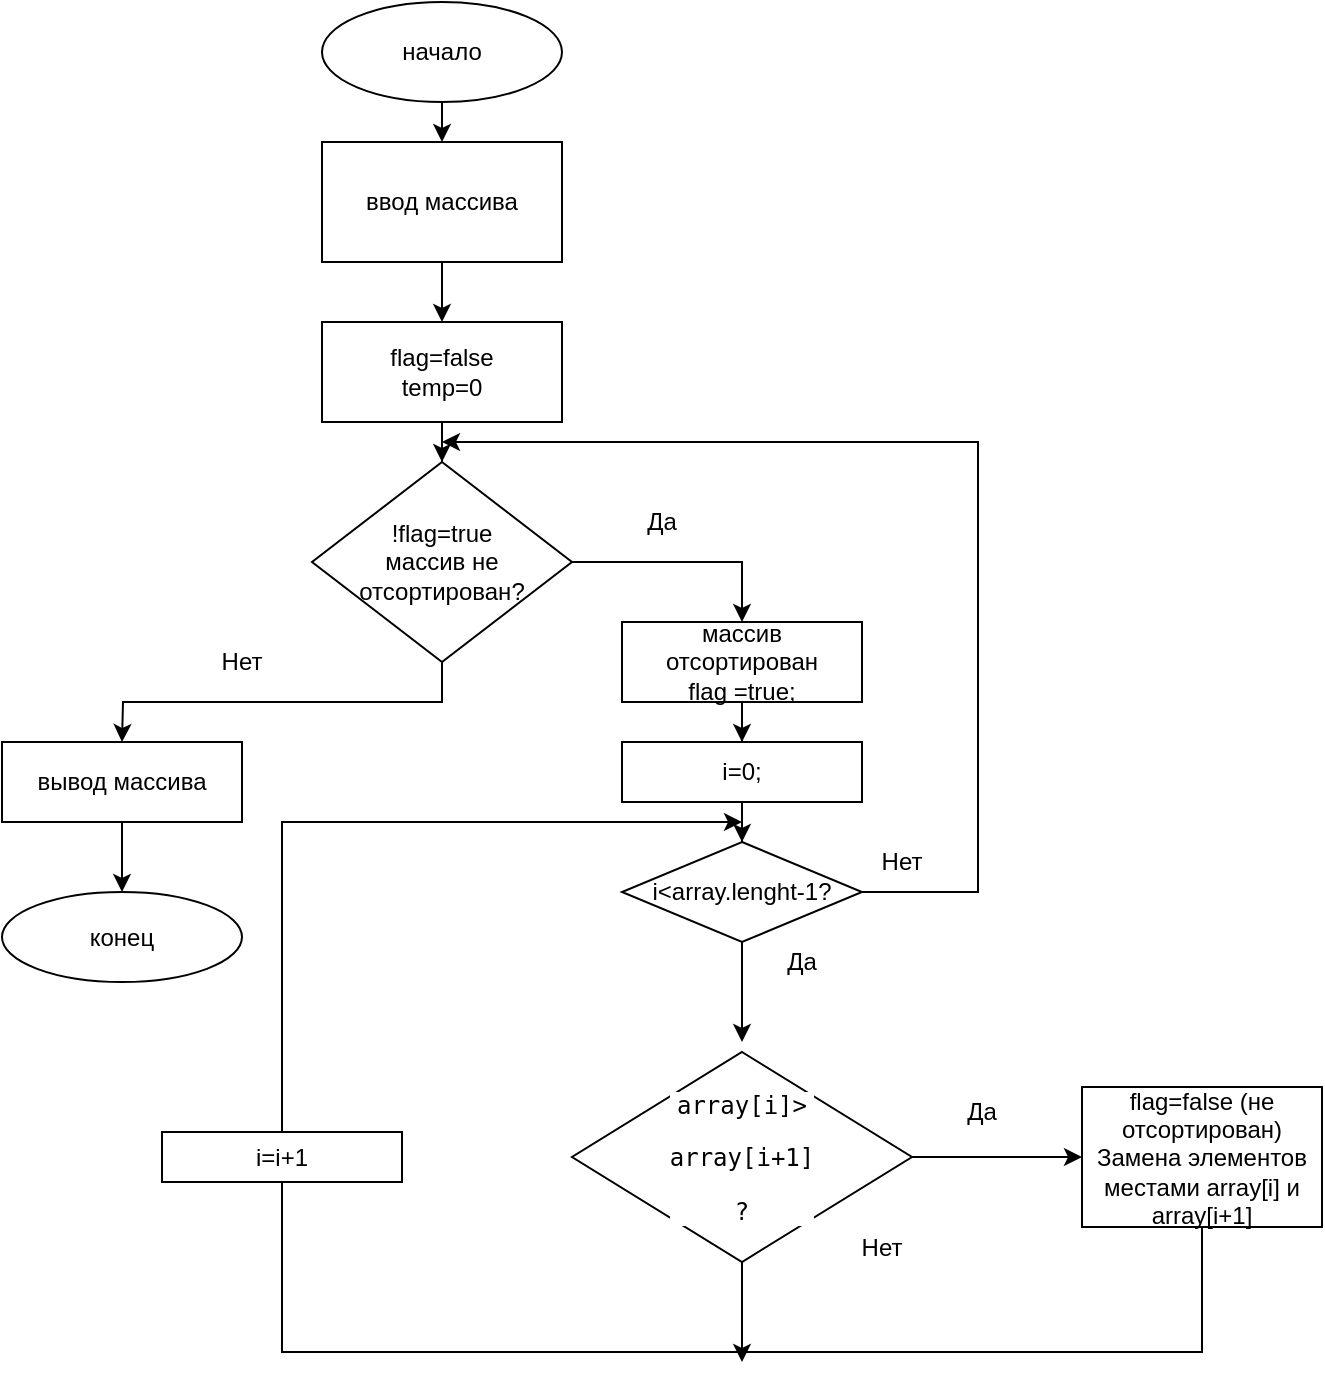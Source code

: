 <mxfile version="13.6.9" type="github">
  <diagram id="C5RBs43oDa-KdzZeNtuy" name="Page-1">
    <mxGraphModel dx="744" dy="422" grid="1" gridSize="10" guides="1" tooltips="1" connect="1" arrows="1" fold="1" page="1" pageScale="1" pageWidth="827" pageHeight="1169" math="0" shadow="0">
      <root>
        <mxCell id="WIyWlLk6GJQsqaUBKTNV-0" />
        <mxCell id="WIyWlLk6GJQsqaUBKTNV-1" parent="WIyWlLk6GJQsqaUBKTNV-0" />
        <mxCell id="d1iG4XGMOjPUhS0u7tKn-2" value="начало" style="ellipse;whiteSpace=wrap;html=1;" vertex="1" parent="WIyWlLk6GJQsqaUBKTNV-1">
          <mxGeometry x="270" y="90" width="120" height="50" as="geometry" />
        </mxCell>
        <mxCell id="d1iG4XGMOjPUhS0u7tKn-23" style="edgeStyle=orthogonalEdgeStyle;rounded=0;orthogonalLoop=1;jettySize=auto;html=1;exitX=0.5;exitY=1;exitDx=0;exitDy=0;entryX=0.5;entryY=0;entryDx=0;entryDy=0;" edge="1" parent="WIyWlLk6GJQsqaUBKTNV-1" target="d1iG4XGMOjPUhS0u7tKn-11">
          <mxGeometry relative="1" as="geometry">
            <mxPoint x="330" y="220" as="sourcePoint" />
          </mxGeometry>
        </mxCell>
        <mxCell id="d1iG4XGMOjPUhS0u7tKn-24" style="edgeStyle=orthogonalEdgeStyle;rounded=0;orthogonalLoop=1;jettySize=auto;html=1;entryX=0.5;entryY=0;entryDx=0;entryDy=0;" edge="1" parent="WIyWlLk6GJQsqaUBKTNV-1" source="d1iG4XGMOjPUhS0u7tKn-11" target="d1iG4XGMOjPUhS0u7tKn-17">
          <mxGeometry relative="1" as="geometry" />
        </mxCell>
        <mxCell id="d1iG4XGMOjPUhS0u7tKn-11" value="flag=false&lt;br&gt;temp=0" style="rounded=0;whiteSpace=wrap;html=1;" vertex="1" parent="WIyWlLk6GJQsqaUBKTNV-1">
          <mxGeometry x="270" y="250" width="120" height="50" as="geometry" />
        </mxCell>
        <mxCell id="d1iG4XGMOjPUhS0u7tKn-21" style="edgeStyle=orthogonalEdgeStyle;rounded=0;orthogonalLoop=1;jettySize=auto;html=1;exitX=0.5;exitY=1;exitDx=0;exitDy=0;" edge="1" parent="WIyWlLk6GJQsqaUBKTNV-1" source="d1iG4XGMOjPUhS0u7tKn-17">
          <mxGeometry relative="1" as="geometry">
            <mxPoint x="170" y="460" as="targetPoint" />
          </mxGeometry>
        </mxCell>
        <mxCell id="d1iG4XGMOjPUhS0u7tKn-26" style="edgeStyle=orthogonalEdgeStyle;rounded=0;orthogonalLoop=1;jettySize=auto;html=1;" edge="1" parent="WIyWlLk6GJQsqaUBKTNV-1" source="d1iG4XGMOjPUhS0u7tKn-17">
          <mxGeometry relative="1" as="geometry">
            <mxPoint x="480" y="400" as="targetPoint" />
            <Array as="points">
              <mxPoint x="460" y="370" />
              <mxPoint x="460" y="370" />
            </Array>
          </mxGeometry>
        </mxCell>
        <mxCell id="d1iG4XGMOjPUhS0u7tKn-17" value="!flag=true&lt;br&gt;массив не отсортирован?" style="rhombus;whiteSpace=wrap;html=1;" vertex="1" parent="WIyWlLk6GJQsqaUBKTNV-1">
          <mxGeometry x="265" y="320" width="130" height="100" as="geometry" />
        </mxCell>
        <mxCell id="d1iG4XGMOjPUhS0u7tKn-25" value="Да" style="text;html=1;strokeColor=none;fillColor=none;align=center;verticalAlign=middle;whiteSpace=wrap;rounded=0;" vertex="1" parent="WIyWlLk6GJQsqaUBKTNV-1">
          <mxGeometry x="420" y="340" width="40" height="20" as="geometry" />
        </mxCell>
        <mxCell id="d1iG4XGMOjPUhS0u7tKn-31" style="edgeStyle=orthogonalEdgeStyle;rounded=0;orthogonalLoop=1;jettySize=auto;html=1;entryX=0.5;entryY=0;entryDx=0;entryDy=0;" edge="1" parent="WIyWlLk6GJQsqaUBKTNV-1" source="d1iG4XGMOjPUhS0u7tKn-28" target="d1iG4XGMOjPUhS0u7tKn-30">
          <mxGeometry relative="1" as="geometry" />
        </mxCell>
        <mxCell id="d1iG4XGMOjPUhS0u7tKn-28" value="i=0;" style="rounded=0;whiteSpace=wrap;html=1;" vertex="1" parent="WIyWlLk6GJQsqaUBKTNV-1">
          <mxGeometry x="420" y="460" width="120" height="30" as="geometry" />
        </mxCell>
        <mxCell id="d1iG4XGMOjPUhS0u7tKn-35" style="edgeStyle=orthogonalEdgeStyle;rounded=0;orthogonalLoop=1;jettySize=auto;html=1;exitX=1;exitY=0.5;exitDx=0;exitDy=0;" edge="1" parent="WIyWlLk6GJQsqaUBKTNV-1" source="d1iG4XGMOjPUhS0u7tKn-30">
          <mxGeometry relative="1" as="geometry">
            <mxPoint x="330" y="310" as="targetPoint" />
            <Array as="points">
              <mxPoint x="598" y="535" />
              <mxPoint x="598" y="310" />
            </Array>
          </mxGeometry>
        </mxCell>
        <mxCell id="d1iG4XGMOjPUhS0u7tKn-43" style="edgeStyle=orthogonalEdgeStyle;rounded=0;orthogonalLoop=1;jettySize=auto;html=1;" edge="1" parent="WIyWlLk6GJQsqaUBKTNV-1" source="d1iG4XGMOjPUhS0u7tKn-30">
          <mxGeometry relative="1" as="geometry">
            <mxPoint x="480" y="610" as="targetPoint" />
          </mxGeometry>
        </mxCell>
        <mxCell id="d1iG4XGMOjPUhS0u7tKn-30" value="i&amp;lt;array.lenght-1?" style="rhombus;whiteSpace=wrap;html=1;" vertex="1" parent="WIyWlLk6GJQsqaUBKTNV-1">
          <mxGeometry x="420" y="510" width="120" height="50" as="geometry" />
        </mxCell>
        <mxCell id="d1iG4XGMOjPUhS0u7tKn-41" style="edgeStyle=orthogonalEdgeStyle;rounded=0;orthogonalLoop=1;jettySize=auto;html=1;entryX=0.5;entryY=0;entryDx=0;entryDy=0;" edge="1" parent="WIyWlLk6GJQsqaUBKTNV-1" source="d1iG4XGMOjPUhS0u7tKn-40" target="d1iG4XGMOjPUhS0u7tKn-28">
          <mxGeometry relative="1" as="geometry" />
        </mxCell>
        <mxCell id="d1iG4XGMOjPUhS0u7tKn-40" value="массив отсортирован&lt;br&gt;flag =true;" style="rounded=0;whiteSpace=wrap;html=1;" vertex="1" parent="WIyWlLk6GJQsqaUBKTNV-1">
          <mxGeometry x="420" y="400" width="120" height="40" as="geometry" />
        </mxCell>
        <mxCell id="d1iG4XGMOjPUhS0u7tKn-42" value="Нет" style="text;html=1;strokeColor=none;fillColor=none;align=center;verticalAlign=middle;whiteSpace=wrap;rounded=0;" vertex="1" parent="WIyWlLk6GJQsqaUBKTNV-1">
          <mxGeometry x="540" y="510" width="40" height="20" as="geometry" />
        </mxCell>
        <mxCell id="d1iG4XGMOjPUhS0u7tKn-44" value="Да" style="text;html=1;strokeColor=none;fillColor=none;align=center;verticalAlign=middle;whiteSpace=wrap;rounded=0;" vertex="1" parent="WIyWlLk6GJQsqaUBKTNV-1">
          <mxGeometry x="490" y="560" width="40" height="20" as="geometry" />
        </mxCell>
        <mxCell id="d1iG4XGMOjPUhS0u7tKn-55" style="edgeStyle=orthogonalEdgeStyle;rounded=0;orthogonalLoop=1;jettySize=auto;html=1;entryX=0;entryY=0.5;entryDx=0;entryDy=0;" edge="1" parent="WIyWlLk6GJQsqaUBKTNV-1" source="d1iG4XGMOjPUhS0u7tKn-45" target="d1iG4XGMOjPUhS0u7tKn-50">
          <mxGeometry relative="1" as="geometry" />
        </mxCell>
        <mxCell id="d1iG4XGMOjPUhS0u7tKn-59" style="edgeStyle=orthogonalEdgeStyle;rounded=0;orthogonalLoop=1;jettySize=auto;html=1;" edge="1" parent="WIyWlLk6GJQsqaUBKTNV-1" source="d1iG4XGMOjPUhS0u7tKn-45">
          <mxGeometry relative="1" as="geometry">
            <mxPoint x="480" y="770" as="targetPoint" />
          </mxGeometry>
        </mxCell>
        <mxCell id="d1iG4XGMOjPUhS0u7tKn-45" value="&lt;pre style=&quot;background-color: rgb(255 , 255 , 255) ; font-family: &amp;#34;jetbrains mono&amp;#34; , monospace&quot;&gt;array[i]&amp;gt;&lt;/pre&gt;&lt;pre style=&quot;background-color: rgb(255 , 255 , 255) ; font-family: &amp;#34;jetbrains mono&amp;#34; , monospace&quot;&gt;array[i+1]&lt;/pre&gt;&lt;pre style=&quot;background-color: rgb(255 , 255 , 255) ; font-family: &amp;#34;jetbrains mono&amp;#34; , monospace&quot;&gt;?&lt;/pre&gt;" style="rhombus;whiteSpace=wrap;html=1;" vertex="1" parent="WIyWlLk6GJQsqaUBKTNV-1">
          <mxGeometry x="395" y="615" width="170" height="105" as="geometry" />
        </mxCell>
        <mxCell id="d1iG4XGMOjPUhS0u7tKn-47" value="Да" style="text;html=1;strokeColor=none;fillColor=none;align=center;verticalAlign=middle;whiteSpace=wrap;rounded=0;" vertex="1" parent="WIyWlLk6GJQsqaUBKTNV-1">
          <mxGeometry x="580" y="635" width="40" height="20" as="geometry" />
        </mxCell>
        <mxCell id="d1iG4XGMOjPUhS0u7tKn-51" style="edgeStyle=orthogonalEdgeStyle;rounded=0;orthogonalLoop=1;jettySize=auto;html=1;" edge="1" parent="WIyWlLk6GJQsqaUBKTNV-1" source="d1iG4XGMOjPUhS0u7tKn-50">
          <mxGeometry relative="1" as="geometry">
            <mxPoint x="480" y="500" as="targetPoint" />
            <Array as="points">
              <mxPoint x="250" y="765" />
              <mxPoint x="250" y="500" />
            </Array>
          </mxGeometry>
        </mxCell>
        <mxCell id="d1iG4XGMOjPUhS0u7tKn-50" value="flag=false (не отсортирован)&lt;br&gt;Замена элементов местами array[i] и array[i+1]" style="rounded=0;whiteSpace=wrap;html=1;" vertex="1" parent="WIyWlLk6GJQsqaUBKTNV-1">
          <mxGeometry x="650" y="632.5" width="120" height="70" as="geometry" />
        </mxCell>
        <mxCell id="d1iG4XGMOjPUhS0u7tKn-54" value="i=i+1" style="rounded=0;whiteSpace=wrap;html=1;" vertex="1" parent="WIyWlLk6GJQsqaUBKTNV-1">
          <mxGeometry x="190" y="655" width="120" height="25" as="geometry" />
        </mxCell>
        <mxCell id="d1iG4XGMOjPUhS0u7tKn-56" value="Нет" style="text;html=1;strokeColor=none;fillColor=none;align=center;verticalAlign=middle;whiteSpace=wrap;rounded=0;" vertex="1" parent="WIyWlLk6GJQsqaUBKTNV-1">
          <mxGeometry x="530" y="702.5" width="40" height="20" as="geometry" />
        </mxCell>
        <mxCell id="d1iG4XGMOjPUhS0u7tKn-61" style="edgeStyle=orthogonalEdgeStyle;rounded=0;orthogonalLoop=1;jettySize=auto;html=1;exitX=0.5;exitY=1;exitDx=0;exitDy=0;entryX=0.5;entryY=0;entryDx=0;entryDy=0;" edge="1" parent="WIyWlLk6GJQsqaUBKTNV-1" source="d1iG4XGMOjPUhS0u7tKn-2">
          <mxGeometry relative="1" as="geometry">
            <mxPoint x="330" y="140" as="sourcePoint" />
            <mxPoint x="330" y="160" as="targetPoint" />
          </mxGeometry>
        </mxCell>
        <mxCell id="d1iG4XGMOjPUhS0u7tKn-62" value="ввод массива" style="rounded=0;whiteSpace=wrap;html=1;" vertex="1" parent="WIyWlLk6GJQsqaUBKTNV-1">
          <mxGeometry x="270" y="160" width="120" height="60" as="geometry" />
        </mxCell>
        <mxCell id="d1iG4XGMOjPUhS0u7tKn-64" value="Нет" style="text;html=1;strokeColor=none;fillColor=none;align=center;verticalAlign=middle;whiteSpace=wrap;rounded=0;" vertex="1" parent="WIyWlLk6GJQsqaUBKTNV-1">
          <mxGeometry x="210" y="410" width="40" height="20" as="geometry" />
        </mxCell>
        <mxCell id="d1iG4XGMOjPUhS0u7tKn-66" style="edgeStyle=orthogonalEdgeStyle;rounded=0;orthogonalLoop=1;jettySize=auto;html=1;" edge="1" parent="WIyWlLk6GJQsqaUBKTNV-1" source="d1iG4XGMOjPUhS0u7tKn-65" target="d1iG4XGMOjPUhS0u7tKn-67">
          <mxGeometry relative="1" as="geometry">
            <mxPoint x="170" y="540" as="targetPoint" />
          </mxGeometry>
        </mxCell>
        <mxCell id="d1iG4XGMOjPUhS0u7tKn-65" value="вывод массива" style="rounded=0;whiteSpace=wrap;html=1;" vertex="1" parent="WIyWlLk6GJQsqaUBKTNV-1">
          <mxGeometry x="110" y="460" width="120" height="40" as="geometry" />
        </mxCell>
        <mxCell id="d1iG4XGMOjPUhS0u7tKn-67" value="конец" style="ellipse;whiteSpace=wrap;html=1;" vertex="1" parent="WIyWlLk6GJQsqaUBKTNV-1">
          <mxGeometry x="110" y="535" width="120" height="45" as="geometry" />
        </mxCell>
      </root>
    </mxGraphModel>
  </diagram>
</mxfile>
